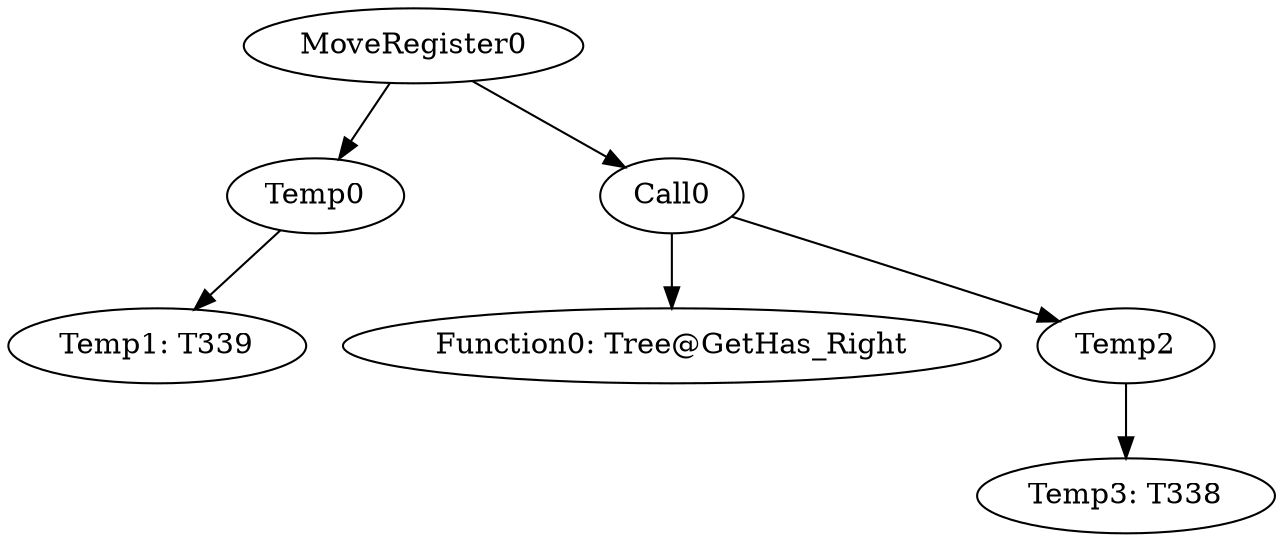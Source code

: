 digraph {
	ordering = out;
	Call0 -> "Function0: Tree@GetHas_Right";
	Call0 -> Temp2;
	MoveRegister0 -> Temp0;
	MoveRegister0 -> Call0;
	Temp2 -> "Temp3: T338";
	Temp0 -> "Temp1: T339";
}

